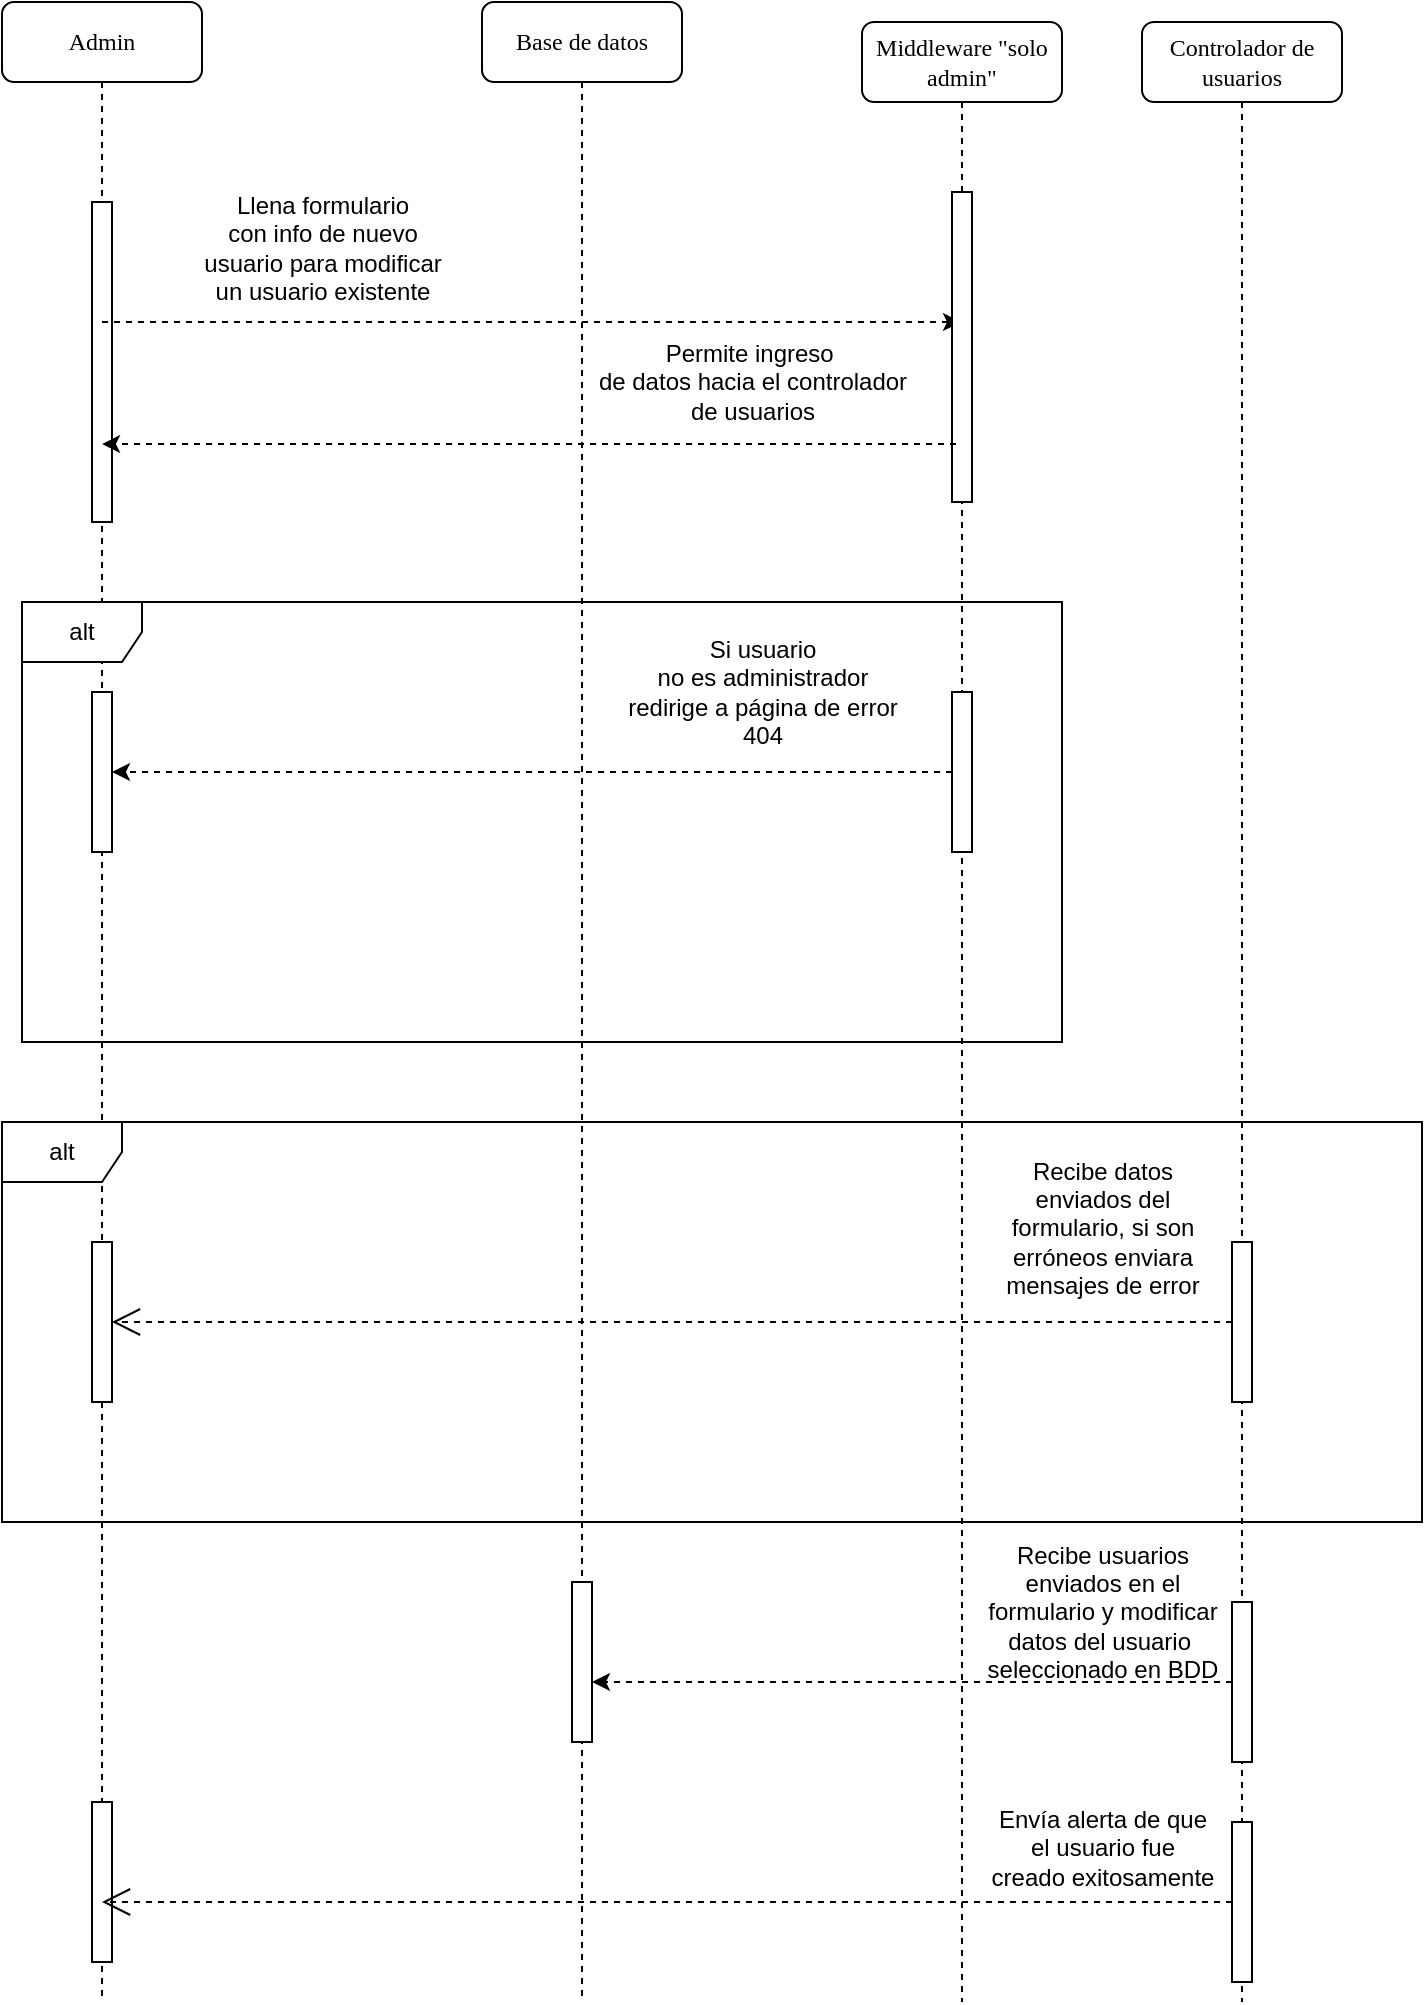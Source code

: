 <mxfile version="24.8.1">
  <diagram name="Page-1" id="13e1069c-82ec-6db2-03f1-153e76fe0fe0">
    <mxGraphModel dx="880" dy="470" grid="1" gridSize="10" guides="1" tooltips="1" connect="1" arrows="1" fold="1" page="1" pageScale="1" pageWidth="1100" pageHeight="850" background="#ffffff" math="0" shadow="0">
      <root>
        <mxCell id="0" />
        <mxCell id="1" parent="0" />
        <mxCell id="7baba1c4bc27f4b0-3" value="Base de datos" style="shape=umlLifeline;perimeter=lifelinePerimeter;whiteSpace=wrap;html=1;container=1;collapsible=0;recursiveResize=0;outlineConnect=0;rounded=1;shadow=0;comic=0;labelBackgroundColor=none;strokeWidth=1;fontFamily=Verdana;fontSize=12;align=center;" parent="1" vertex="1">
          <mxGeometry x="340" y="80" width="100" height="1000" as="geometry" />
        </mxCell>
        <mxCell id="XYuEak0liH888FXmT6iu-11" value="" style="html=1;points=[[0,0,0,0,5],[0,1,0,0,-5],[1,0,0,0,5],[1,1,0,0,-5]];perimeter=orthogonalPerimeter;outlineConnect=0;targetShapes=umlLifeline;portConstraint=eastwest;newEdgeStyle={&quot;curved&quot;:0,&quot;rounded&quot;:0};" parent="7baba1c4bc27f4b0-3" vertex="1">
          <mxGeometry x="45" y="790" width="10" height="80" as="geometry" />
        </mxCell>
        <mxCell id="7baba1c4bc27f4b0-8" value="Admin" style="shape=umlLifeline;perimeter=lifelinePerimeter;whiteSpace=wrap;html=1;container=1;collapsible=0;recursiveResize=0;outlineConnect=0;rounded=1;shadow=0;comic=0;labelBackgroundColor=none;strokeWidth=1;fontFamily=Verdana;fontSize=12;align=center;" parent="1" vertex="1">
          <mxGeometry x="100" y="80" width="100" height="1000" as="geometry" />
        </mxCell>
        <mxCell id="7baba1c4bc27f4b0-9" value="" style="html=1;points=[];perimeter=orthogonalPerimeter;rounded=0;shadow=0;comic=0;labelBackgroundColor=none;strokeWidth=1;fontFamily=Verdana;fontSize=12;align=center;" parent="7baba1c4bc27f4b0-8" vertex="1">
          <mxGeometry x="45" y="100" width="10" height="160" as="geometry" />
        </mxCell>
        <mxCell id="XYuEak0liH888FXmT6iu-2" value="" style="endArrow=classic;html=1;rounded=0;dashed=1;" parent="7baba1c4bc27f4b0-8" target="hNQLCdhJePGUMtkADW94-11" edge="1">
          <mxGeometry width="50" height="50" relative="1" as="geometry">
            <mxPoint x="50" y="160" as="sourcePoint" />
            <mxPoint x="100" y="110" as="targetPoint" />
          </mxGeometry>
        </mxCell>
        <mxCell id="XYuEak0liH888FXmT6iu-6" value="" style="html=1;points=[[0,0,0,0,5],[0,1,0,0,-5],[1,0,0,0,5],[1,1,0,0,-5]];perimeter=orthogonalPerimeter;outlineConnect=0;targetShapes=umlLifeline;portConstraint=eastwest;newEdgeStyle={&quot;curved&quot;:0,&quot;rounded&quot;:0};" parent="7baba1c4bc27f4b0-8" vertex="1">
          <mxGeometry x="45" y="345" width="10" height="80" as="geometry" />
        </mxCell>
        <mxCell id="XYuEak0liH888FXmT6iu-24" value="" style="html=1;points=[[0,0,0,0,5],[0,1,0,0,-5],[1,0,0,0,5],[1,1,0,0,-5]];perimeter=orthogonalPerimeter;outlineConnect=0;targetShapes=umlLifeline;portConstraint=eastwest;newEdgeStyle={&quot;curved&quot;:0,&quot;rounded&quot;:0};" parent="7baba1c4bc27f4b0-8" vertex="1">
          <mxGeometry x="45" y="900" width="10" height="80" as="geometry" />
        </mxCell>
        <mxCell id="652f_ZYVGCwjFdwTah18-10" value="Controlador de usuarios" style="shape=umlLifeline;perimeter=lifelinePerimeter;whiteSpace=wrap;html=1;container=1;collapsible=0;recursiveResize=0;outlineConnect=0;rounded=1;shadow=0;comic=0;labelBackgroundColor=none;strokeWidth=1;fontFamily=Verdana;fontSize=12;align=center;" parent="1" vertex="1">
          <mxGeometry x="670" y="90" width="100" height="990" as="geometry" />
        </mxCell>
        <mxCell id="hNQLCdhJePGUMtkADW94-23" value="" style="html=1;points=[[0,0,0,0,5],[0,1,0,0,-5],[1,0,0,0,5],[1,1,0,0,-5]];perimeter=orthogonalPerimeter;outlineConnect=0;targetShapes=umlLifeline;portConstraint=eastwest;newEdgeStyle={&quot;curved&quot;:0,&quot;rounded&quot;:0};" parent="652f_ZYVGCwjFdwTah18-10" vertex="1">
          <mxGeometry x="45" y="790" width="10" height="80" as="geometry" />
        </mxCell>
        <mxCell id="XYuEak0liH888FXmT6iu-25" value="" style="html=1;points=[[0,0,0,0,5],[0,1,0,0,-5],[1,0,0,0,5],[1,1,0,0,-5]];perimeter=orthogonalPerimeter;outlineConnect=0;targetShapes=umlLifeline;portConstraint=eastwest;newEdgeStyle={&quot;curved&quot;:0,&quot;rounded&quot;:0};" parent="652f_ZYVGCwjFdwTah18-10" vertex="1">
          <mxGeometry x="45" y="900" width="10" height="80" as="geometry" />
        </mxCell>
        <mxCell id="hNQLCdhJePGUMtkADW94-11" value="Middleware &quot;solo admin&quot;" style="shape=umlLifeline;perimeter=lifelinePerimeter;whiteSpace=wrap;html=1;container=1;collapsible=0;recursiveResize=0;outlineConnect=0;rounded=1;shadow=0;comic=0;labelBackgroundColor=none;strokeWidth=1;fontFamily=Verdana;fontSize=12;align=center;" parent="1" vertex="1">
          <mxGeometry x="530" y="90" width="100" height="990" as="geometry" />
        </mxCell>
        <mxCell id="hNQLCdhJePGUMtkADW94-12" value="" style="html=1;points=[];perimeter=orthogonalPerimeter;rounded=0;shadow=0;comic=0;labelBackgroundColor=none;strokeWidth=1;fontFamily=Verdana;fontSize=12;align=center;" parent="hNQLCdhJePGUMtkADW94-11" vertex="1">
          <mxGeometry x="45" y="85" width="10" height="155" as="geometry" />
        </mxCell>
        <mxCell id="XYuEak0liH888FXmT6iu-5" value="&lt;div&gt;Permite ingreso&amp;nbsp;&lt;/div&gt;&lt;div&gt;de datos hacia el controlador&lt;/div&gt;&lt;div&gt;de usuarios&lt;br&gt;&lt;/div&gt;" style="text;html=1;align=center;verticalAlign=middle;resizable=0;points=[];autosize=1;strokeColor=none;fillColor=none;" parent="hNQLCdhJePGUMtkADW94-11" vertex="1">
          <mxGeometry x="-145" y="150" width="180" height="60" as="geometry" />
        </mxCell>
        <mxCell id="XYuEak0liH888FXmT6iu-7" value="" style="html=1;points=[[0,0,0,0,5],[0,1,0,0,-5],[1,0,0,0,5],[1,1,0,0,-5]];perimeter=orthogonalPerimeter;outlineConnect=0;targetShapes=umlLifeline;portConstraint=eastwest;newEdgeStyle={&quot;curved&quot;:0,&quot;rounded&quot;:0};" parent="hNQLCdhJePGUMtkADW94-11" vertex="1">
          <mxGeometry x="45" y="335" width="10" height="80" as="geometry" />
        </mxCell>
        <mxCell id="XYuEak0liH888FXmT6iu-3" value="Llena formulario&lt;br&gt;con info de nuevo &lt;br&gt;&lt;div&gt;usuario para modificar&lt;/div&gt;&lt;div&gt;un usuario existente&lt;br&gt;&lt;/div&gt;" style="text;html=1;align=center;verticalAlign=middle;resizable=0;points=[];autosize=1;strokeColor=none;fillColor=none;" parent="1" vertex="1">
          <mxGeometry x="185" y="168" width="150" height="70" as="geometry" />
        </mxCell>
        <mxCell id="XYuEak0liH888FXmT6iu-4" value="" style="endArrow=classic;html=1;rounded=0;exitX=0.2;exitY=0.813;exitDx=0;exitDy=0;exitPerimeter=0;dashed=1;" parent="1" source="hNQLCdhJePGUMtkADW94-12" target="7baba1c4bc27f4b0-8" edge="1">
          <mxGeometry width="50" height="50" relative="1" as="geometry">
            <mxPoint x="510" y="300" as="sourcePoint" />
            <mxPoint x="560" y="250" as="targetPoint" />
          </mxGeometry>
        </mxCell>
        <mxCell id="XYuEak0liH888FXmT6iu-8" value="alt" style="shape=umlFrame;whiteSpace=wrap;html=1;pointerEvents=0;" parent="1" vertex="1">
          <mxGeometry x="110" y="380" width="520" height="220" as="geometry" />
        </mxCell>
        <mxCell id="XYuEak0liH888FXmT6iu-9" value="" style="endArrow=classic;html=1;rounded=0;dashed=1;" parent="1" source="XYuEak0liH888FXmT6iu-7" target="XYuEak0liH888FXmT6iu-6" edge="1">
          <mxGeometry width="50" height="50" relative="1" as="geometry">
            <mxPoint x="410" y="510" as="sourcePoint" />
            <mxPoint x="460" y="460" as="targetPoint" />
          </mxGeometry>
        </mxCell>
        <mxCell id="XYuEak0liH888FXmT6iu-10" value="&lt;div&gt;Si usuario&lt;/div&gt;&lt;div&gt;no es administrador&lt;/div&gt;&lt;div&gt;redirige a página de error&lt;/div&gt;&lt;div&gt;404&lt;br&gt;&lt;/div&gt;" style="text;html=1;align=center;verticalAlign=middle;resizable=0;points=[];autosize=1;strokeColor=none;fillColor=none;" parent="1" vertex="1">
          <mxGeometry x="400" y="390" width="160" height="70" as="geometry" />
        </mxCell>
        <mxCell id="XYuEak0liH888FXmT6iu-14" value="" style="endArrow=classic;html=1;rounded=0;dashed=1;" parent="1" source="hNQLCdhJePGUMtkADW94-23" target="XYuEak0liH888FXmT6iu-11" edge="1">
          <mxGeometry width="50" height="50" relative="1" as="geometry">
            <mxPoint x="1385" y="1010" as="sourcePoint" />
            <mxPoint x="819.5" y="1010" as="targetPoint" />
          </mxGeometry>
        </mxCell>
        <mxCell id="XYuEak0liH888FXmT6iu-17" value="alt" style="shape=umlFrame;whiteSpace=wrap;html=1;pointerEvents=0;" parent="1" vertex="1">
          <mxGeometry x="100" y="640" width="710" height="200" as="geometry" />
        </mxCell>
        <mxCell id="XYuEak0liH888FXmT6iu-13" value="&lt;div&gt;Recibe usuarios&lt;/div&gt;&lt;div&gt;enviados en el&lt;/div&gt;&lt;div&gt;formulario y modificar&lt;/div&gt;&lt;div&gt;datos del usuario&amp;nbsp;&lt;/div&gt;&lt;div&gt;seleccionado en BDD&lt;br&gt;&lt;/div&gt;" style="text;html=1;align=center;verticalAlign=middle;resizable=0;points=[];autosize=1;strokeColor=none;fillColor=none;" parent="1" vertex="1">
          <mxGeometry x="580" y="840" width="140" height="90" as="geometry" />
        </mxCell>
        <mxCell id="XYuEak0liH888FXmT6iu-18" value="" style="html=1;points=[[0,0,0,0,5],[0,1,0,0,-5],[1,0,0,0,5],[1,1,0,0,-5]];perimeter=orthogonalPerimeter;outlineConnect=0;targetShapes=umlLifeline;portConstraint=eastwest;newEdgeStyle={&quot;curved&quot;:0,&quot;rounded&quot;:0};" parent="1" vertex="1">
          <mxGeometry x="715" y="700" width="10" height="80" as="geometry" />
        </mxCell>
        <mxCell id="XYuEak0liH888FXmT6iu-19" value="" style="html=1;points=[[0,0,0,0,5],[0,1,0,0,-5],[1,0,0,0,5],[1,1,0,0,-5]];perimeter=orthogonalPerimeter;outlineConnect=0;targetShapes=umlLifeline;portConstraint=eastwest;newEdgeStyle={&quot;curved&quot;:0,&quot;rounded&quot;:0};" parent="1" vertex="1">
          <mxGeometry x="145" y="700" width="10" height="80" as="geometry" />
        </mxCell>
        <mxCell id="XYuEak0liH888FXmT6iu-22" value="" style="endArrow=open;endFill=1;endSize=12;html=1;rounded=0;dashed=1;" parent="1" source="XYuEak0liH888FXmT6iu-18" target="XYuEak0liH888FXmT6iu-19" edge="1">
          <mxGeometry width="160" relative="1" as="geometry">
            <mxPoint x="550" y="720" as="sourcePoint" />
            <mxPoint x="710" y="720" as="targetPoint" />
          </mxGeometry>
        </mxCell>
        <mxCell id="XYuEak0liH888FXmT6iu-23" value="Recibe datos&lt;br&gt;&lt;div&gt;enviados del&lt;/div&gt;&lt;div&gt;formulario, si son&lt;/div&gt;&lt;div&gt;erróneos enviara&lt;/div&gt;&lt;div&gt;mensajes de error&lt;/div&gt;" style="text;html=1;align=center;verticalAlign=middle;resizable=0;points=[];autosize=1;strokeColor=none;fillColor=none;" parent="1" vertex="1">
          <mxGeometry x="585" y="648" width="130" height="90" as="geometry" />
        </mxCell>
        <mxCell id="XYuEak0liH888FXmT6iu-27" value="" style="endArrow=open;endFill=1;endSize=12;html=1;rounded=0;dashed=1;" parent="1" source="XYuEak0liH888FXmT6iu-25" target="7baba1c4bc27f4b0-8" edge="1">
          <mxGeometry width="160" relative="1" as="geometry">
            <mxPoint x="610" y="1010" as="sourcePoint" />
            <mxPoint x="770" y="1010" as="targetPoint" />
          </mxGeometry>
        </mxCell>
        <mxCell id="XYuEak0liH888FXmT6iu-28" value="&lt;div&gt;Envía alerta de que&lt;/div&gt;&lt;div&gt;el usuario fue&lt;/div&gt;&lt;div&gt;creado exitosamente&lt;br&gt;&lt;/div&gt;" style="text;html=1;align=center;verticalAlign=middle;resizable=0;points=[];autosize=1;strokeColor=none;fillColor=none;" parent="1" vertex="1">
          <mxGeometry x="580" y="973" width="140" height="60" as="geometry" />
        </mxCell>
      </root>
    </mxGraphModel>
  </diagram>
</mxfile>
